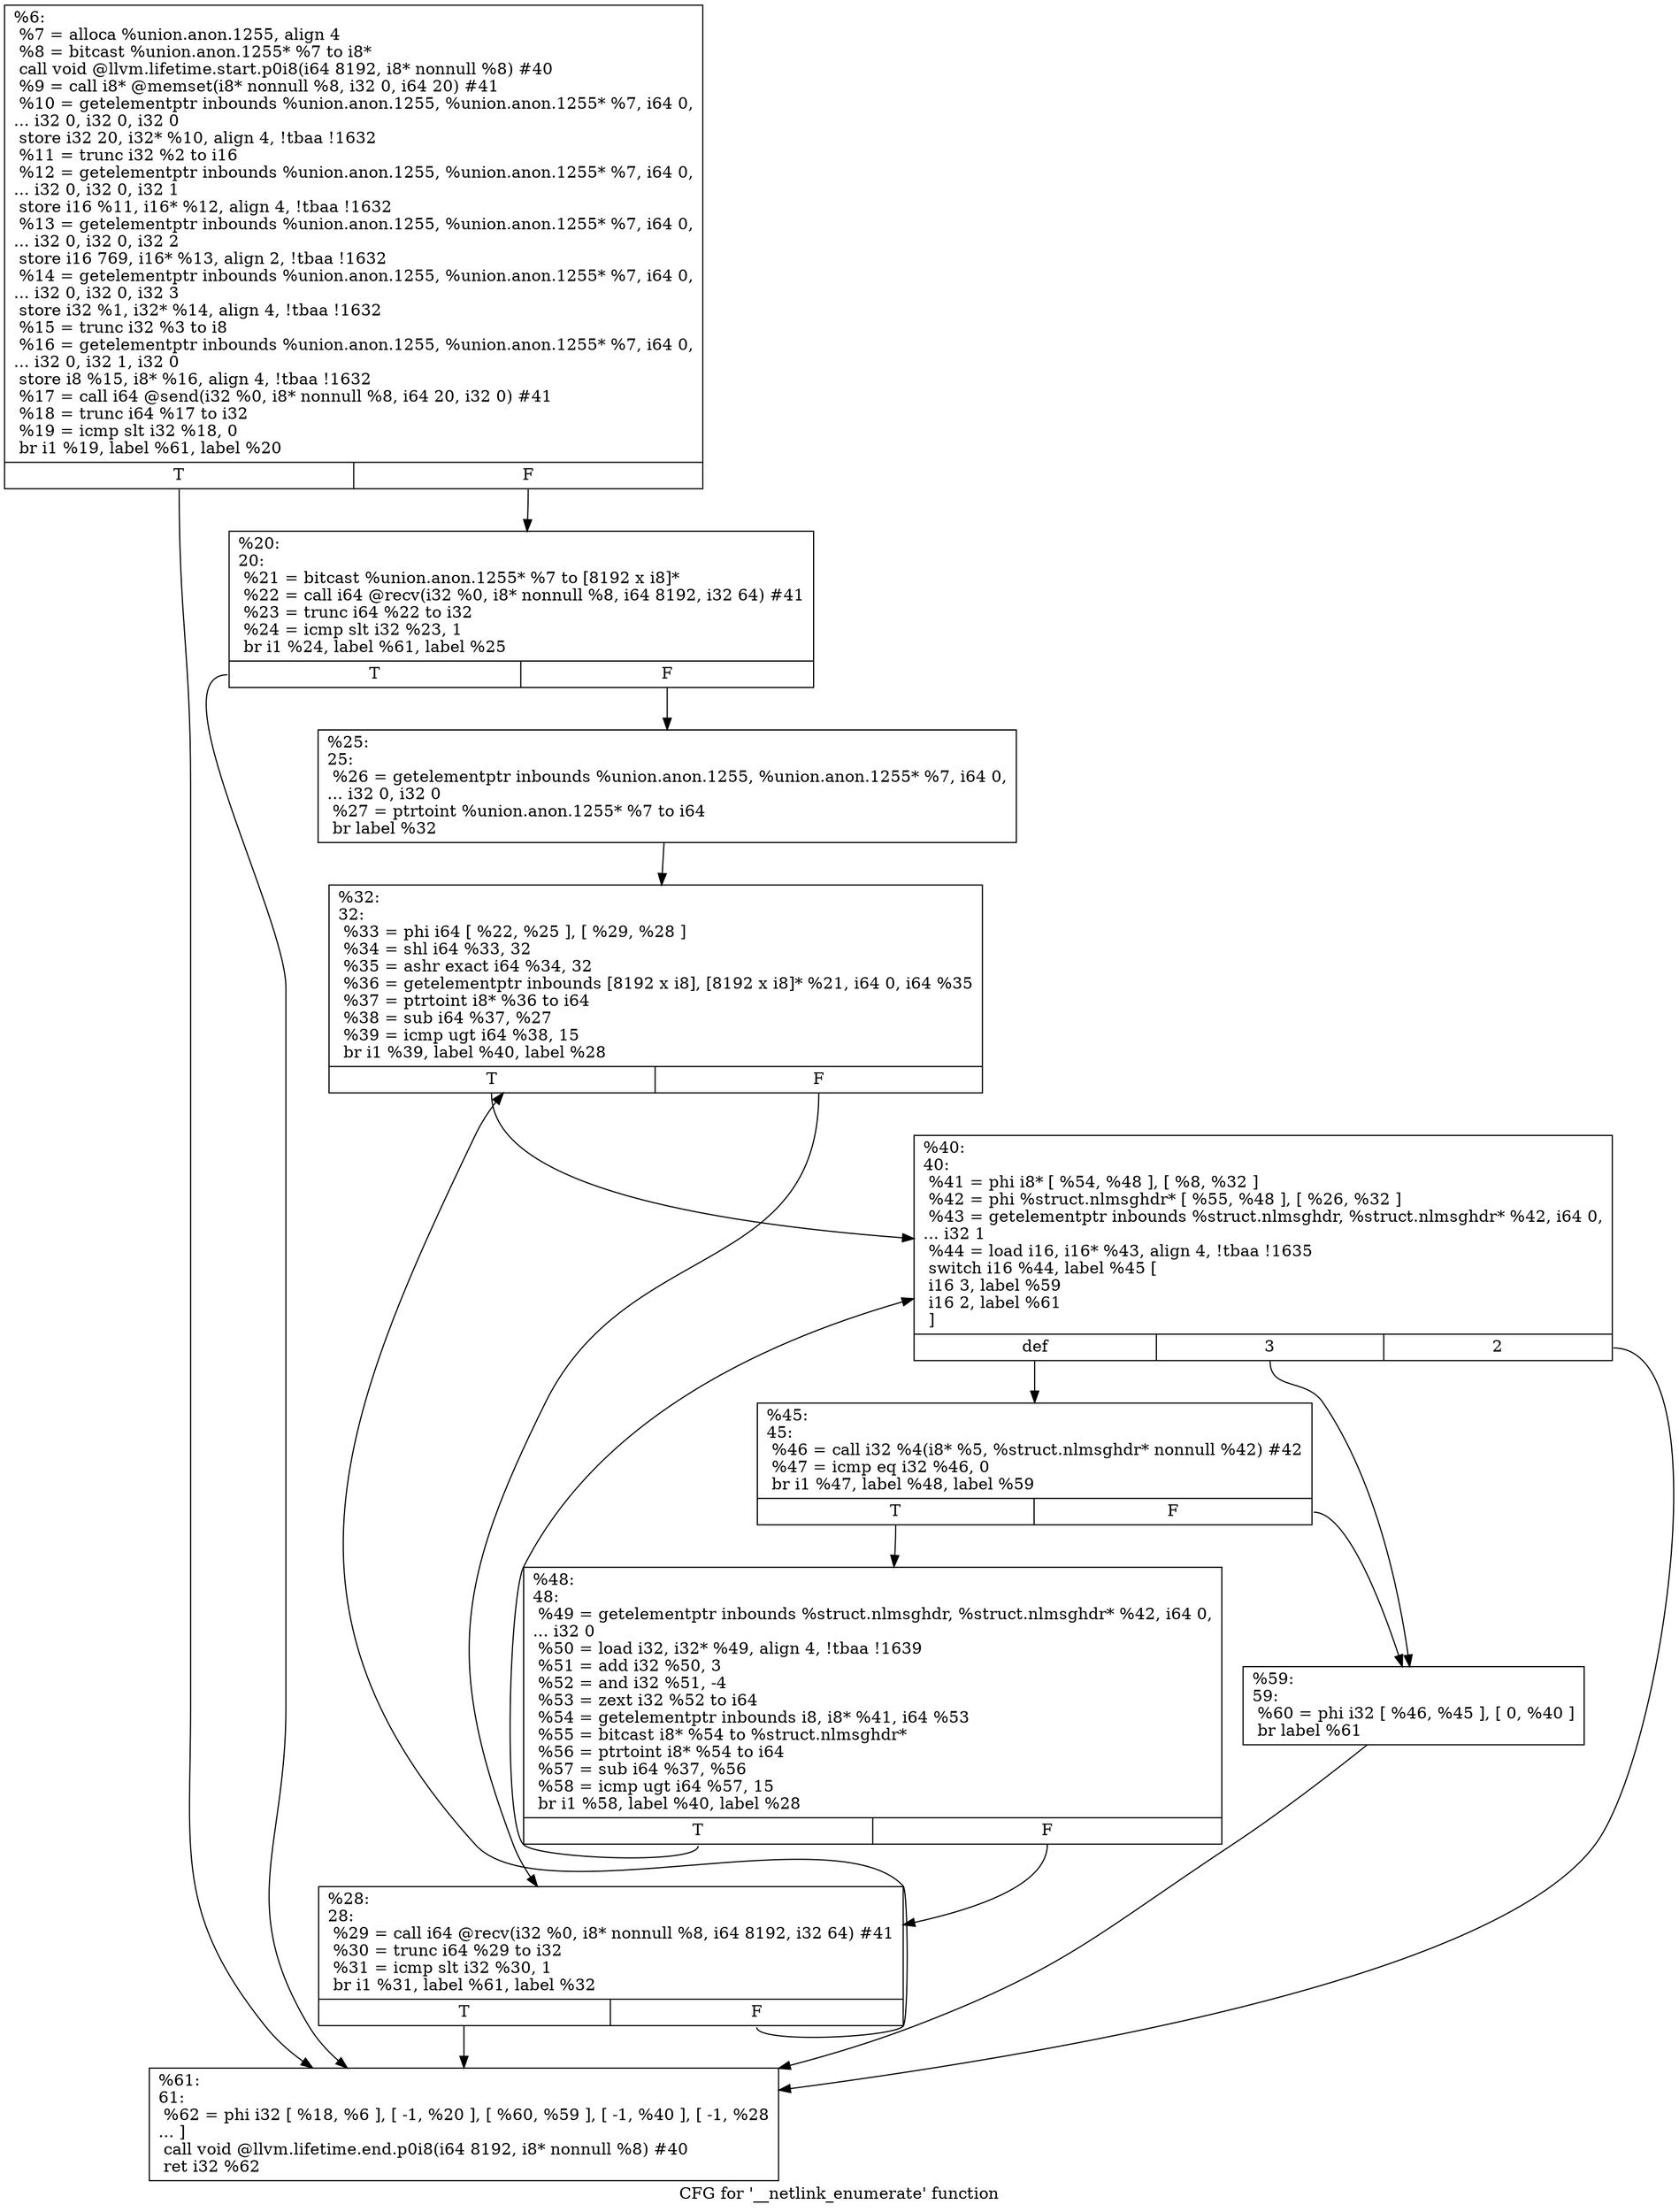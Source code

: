 digraph "CFG for '__netlink_enumerate' function" {
	label="CFG for '__netlink_enumerate' function";

	Node0x1d8d880 [shape=record,label="{%6:\l  %7 = alloca %union.anon.1255, align 4\l  %8 = bitcast %union.anon.1255* %7 to i8*\l  call void @llvm.lifetime.start.p0i8(i64 8192, i8* nonnull %8) #40\l  %9 = call i8* @memset(i8* nonnull %8, i32 0, i64 20) #41\l  %10 = getelementptr inbounds %union.anon.1255, %union.anon.1255* %7, i64 0,\l... i32 0, i32 0, i32 0\l  store i32 20, i32* %10, align 4, !tbaa !1632\l  %11 = trunc i32 %2 to i16\l  %12 = getelementptr inbounds %union.anon.1255, %union.anon.1255* %7, i64 0,\l... i32 0, i32 0, i32 1\l  store i16 %11, i16* %12, align 4, !tbaa !1632\l  %13 = getelementptr inbounds %union.anon.1255, %union.anon.1255* %7, i64 0,\l... i32 0, i32 0, i32 2\l  store i16 769, i16* %13, align 2, !tbaa !1632\l  %14 = getelementptr inbounds %union.anon.1255, %union.anon.1255* %7, i64 0,\l... i32 0, i32 0, i32 3\l  store i32 %1, i32* %14, align 4, !tbaa !1632\l  %15 = trunc i32 %3 to i8\l  %16 = getelementptr inbounds %union.anon.1255, %union.anon.1255* %7, i64 0,\l... i32 0, i32 1, i32 0\l  store i8 %15, i8* %16, align 4, !tbaa !1632\l  %17 = call i64 @send(i32 %0, i8* nonnull %8, i64 20, i32 0) #41\l  %18 = trunc i64 %17 to i32\l  %19 = icmp slt i32 %18, 0\l  br i1 %19, label %61, label %20\l|{<s0>T|<s1>F}}"];
	Node0x1d8d880:s0 -> Node0x1d8dcb0;
	Node0x1d8d880:s1 -> Node0x1d8da30;
	Node0x1d8da30 [shape=record,label="{%20:\l20:                                               \l  %21 = bitcast %union.anon.1255* %7 to [8192 x i8]*\l  %22 = call i64 @recv(i32 %0, i8* nonnull %8, i64 8192, i32 64) #41\l  %23 = trunc i64 %22 to i32\l  %24 = icmp slt i32 %23, 1\l  br i1 %24, label %61, label %25\l|{<s0>T|<s1>F}}"];
	Node0x1d8da30:s0 -> Node0x1d8dcb0;
	Node0x1d8da30:s1 -> Node0x1d8da80;
	Node0x1d8da80 [shape=record,label="{%25:\l25:                                               \l  %26 = getelementptr inbounds %union.anon.1255, %union.anon.1255* %7, i64 0,\l... i32 0, i32 0\l  %27 = ptrtoint %union.anon.1255* %7 to i64\l  br label %32\l}"];
	Node0x1d8da80 -> Node0x1d8db20;
	Node0x1d8dad0 [shape=record,label="{%28:\l28:                                               \l  %29 = call i64 @recv(i32 %0, i8* nonnull %8, i64 8192, i32 64) #41\l  %30 = trunc i64 %29 to i32\l  %31 = icmp slt i32 %30, 1\l  br i1 %31, label %61, label %32\l|{<s0>T|<s1>F}}"];
	Node0x1d8dad0:s0 -> Node0x1d8dcb0;
	Node0x1d8dad0:s1 -> Node0x1d8db20;
	Node0x1d8db20 [shape=record,label="{%32:\l32:                                               \l  %33 = phi i64 [ %22, %25 ], [ %29, %28 ]\l  %34 = shl i64 %33, 32\l  %35 = ashr exact i64 %34, 32\l  %36 = getelementptr inbounds [8192 x i8], [8192 x i8]* %21, i64 0, i64 %35\l  %37 = ptrtoint i8* %36 to i64\l  %38 = sub i64 %37, %27\l  %39 = icmp ugt i64 %38, 15\l  br i1 %39, label %40, label %28\l|{<s0>T|<s1>F}}"];
	Node0x1d8db20:s0 -> Node0x1d8db70;
	Node0x1d8db20:s1 -> Node0x1d8dad0;
	Node0x1d8db70 [shape=record,label="{%40:\l40:                                               \l  %41 = phi i8* [ %54, %48 ], [ %8, %32 ]\l  %42 = phi %struct.nlmsghdr* [ %55, %48 ], [ %26, %32 ]\l  %43 = getelementptr inbounds %struct.nlmsghdr, %struct.nlmsghdr* %42, i64 0,\l... i32 1\l  %44 = load i16, i16* %43, align 4, !tbaa !1635\l  switch i16 %44, label %45 [\l    i16 3, label %59\l    i16 2, label %61\l  ]\l|{<s0>def|<s1>3|<s2>2}}"];
	Node0x1d8db70:s0 -> Node0x1d8dbc0;
	Node0x1d8db70:s1 -> Node0x1d8dc60;
	Node0x1d8db70:s2 -> Node0x1d8dcb0;
	Node0x1d8dbc0 [shape=record,label="{%45:\l45:                                               \l  %46 = call i32 %4(i8* %5, %struct.nlmsghdr* nonnull %42) #42\l  %47 = icmp eq i32 %46, 0\l  br i1 %47, label %48, label %59\l|{<s0>T|<s1>F}}"];
	Node0x1d8dbc0:s0 -> Node0x1d8dc10;
	Node0x1d8dbc0:s1 -> Node0x1d8dc60;
	Node0x1d8dc10 [shape=record,label="{%48:\l48:                                               \l  %49 = getelementptr inbounds %struct.nlmsghdr, %struct.nlmsghdr* %42, i64 0,\l... i32 0\l  %50 = load i32, i32* %49, align 4, !tbaa !1639\l  %51 = add i32 %50, 3\l  %52 = and i32 %51, -4\l  %53 = zext i32 %52 to i64\l  %54 = getelementptr inbounds i8, i8* %41, i64 %53\l  %55 = bitcast i8* %54 to %struct.nlmsghdr*\l  %56 = ptrtoint i8* %54 to i64\l  %57 = sub i64 %37, %56\l  %58 = icmp ugt i64 %57, 15\l  br i1 %58, label %40, label %28\l|{<s0>T|<s1>F}}"];
	Node0x1d8dc10:s0 -> Node0x1d8db70;
	Node0x1d8dc10:s1 -> Node0x1d8dad0;
	Node0x1d8dc60 [shape=record,label="{%59:\l59:                                               \l  %60 = phi i32 [ %46, %45 ], [ 0, %40 ]\l  br label %61\l}"];
	Node0x1d8dc60 -> Node0x1d8dcb0;
	Node0x1d8dcb0 [shape=record,label="{%61:\l61:                                               \l  %62 = phi i32 [ %18, %6 ], [ -1, %20 ], [ %60, %59 ], [ -1, %40 ], [ -1, %28\l... ]\l  call void @llvm.lifetime.end.p0i8(i64 8192, i8* nonnull %8) #40\l  ret i32 %62\l}"];
}
